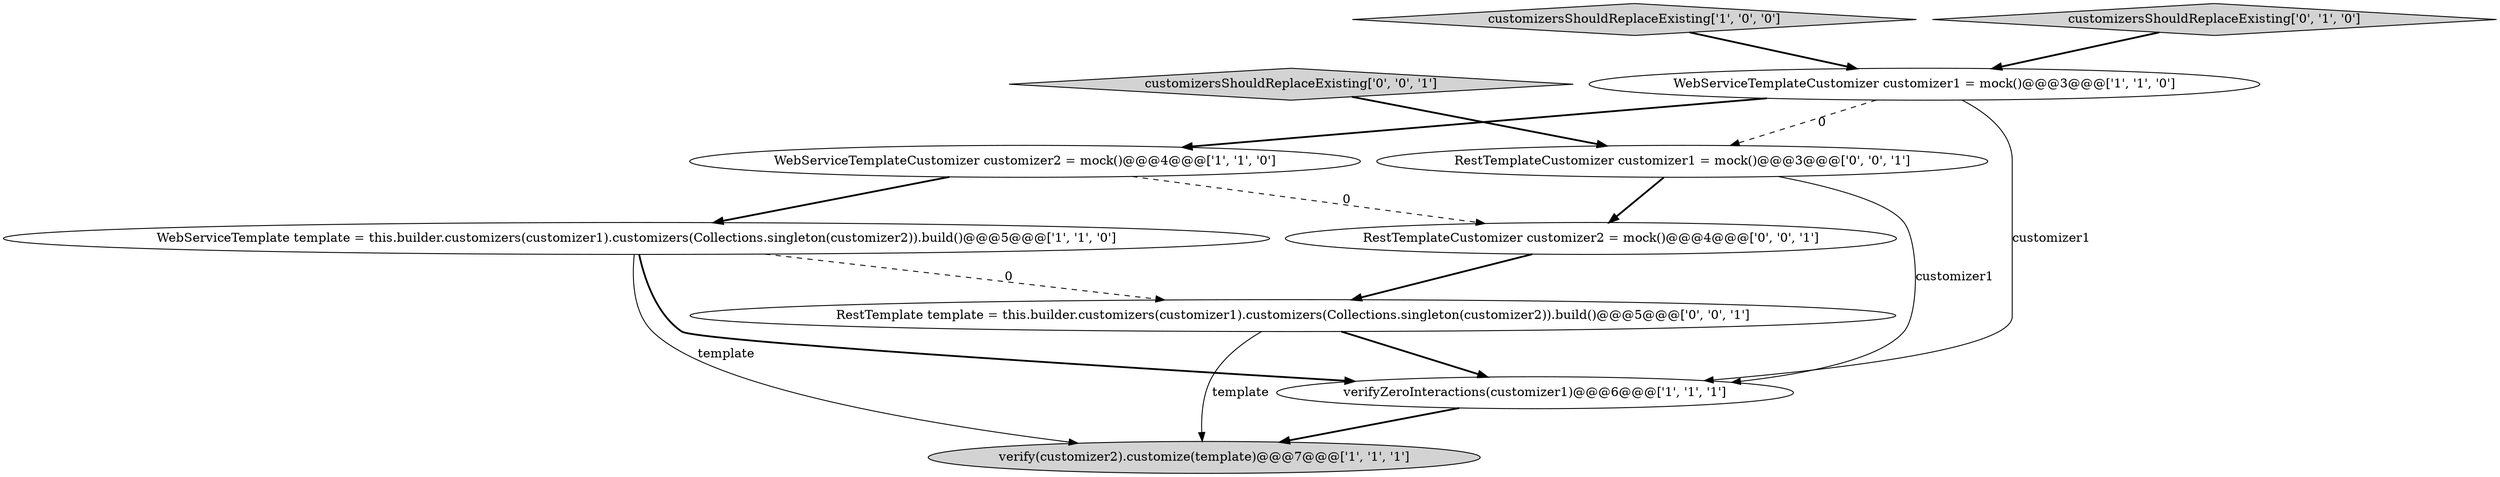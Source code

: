 digraph {
10 [style = filled, label = "RestTemplateCustomizer customizer1 = mock()@@@3@@@['0', '0', '1']", fillcolor = white, shape = ellipse image = "AAA0AAABBB3BBB"];
1 [style = filled, label = "WebServiceTemplateCustomizer customizer2 = mock()@@@4@@@['1', '1', '0']", fillcolor = white, shape = ellipse image = "AAA0AAABBB1BBB"];
3 [style = filled, label = "WebServiceTemplate template = this.builder.customizers(customizer1).customizers(Collections.singleton(customizer2)).build()@@@5@@@['1', '1', '0']", fillcolor = white, shape = ellipse image = "AAA0AAABBB1BBB"];
2 [style = filled, label = "verify(customizer2).customize(template)@@@7@@@['1', '1', '1']", fillcolor = lightgray, shape = ellipse image = "AAA0AAABBB1BBB"];
4 [style = filled, label = "customizersShouldReplaceExisting['1', '0', '0']", fillcolor = lightgray, shape = diamond image = "AAA0AAABBB1BBB"];
0 [style = filled, label = "verifyZeroInteractions(customizer1)@@@6@@@['1', '1', '1']", fillcolor = white, shape = ellipse image = "AAA0AAABBB1BBB"];
5 [style = filled, label = "WebServiceTemplateCustomizer customizer1 = mock()@@@3@@@['1', '1', '0']", fillcolor = white, shape = ellipse image = "AAA0AAABBB1BBB"];
7 [style = filled, label = "RestTemplate template = this.builder.customizers(customizer1).customizers(Collections.singleton(customizer2)).build()@@@5@@@['0', '0', '1']", fillcolor = white, shape = ellipse image = "AAA0AAABBB3BBB"];
9 [style = filled, label = "customizersShouldReplaceExisting['0', '0', '1']", fillcolor = lightgray, shape = diamond image = "AAA0AAABBB3BBB"];
8 [style = filled, label = "RestTemplateCustomizer customizer2 = mock()@@@4@@@['0', '0', '1']", fillcolor = white, shape = ellipse image = "AAA0AAABBB3BBB"];
6 [style = filled, label = "customizersShouldReplaceExisting['0', '1', '0']", fillcolor = lightgray, shape = diamond image = "AAA0AAABBB2BBB"];
1->3 [style = bold, label=""];
5->1 [style = bold, label=""];
6->5 [style = bold, label=""];
3->2 [style = solid, label="template"];
1->8 [style = dashed, label="0"];
7->0 [style = bold, label=""];
5->0 [style = solid, label="customizer1"];
9->10 [style = bold, label=""];
10->8 [style = bold, label=""];
5->10 [style = dashed, label="0"];
3->7 [style = dashed, label="0"];
4->5 [style = bold, label=""];
10->0 [style = solid, label="customizer1"];
3->0 [style = bold, label=""];
8->7 [style = bold, label=""];
7->2 [style = solid, label="template"];
0->2 [style = bold, label=""];
}
